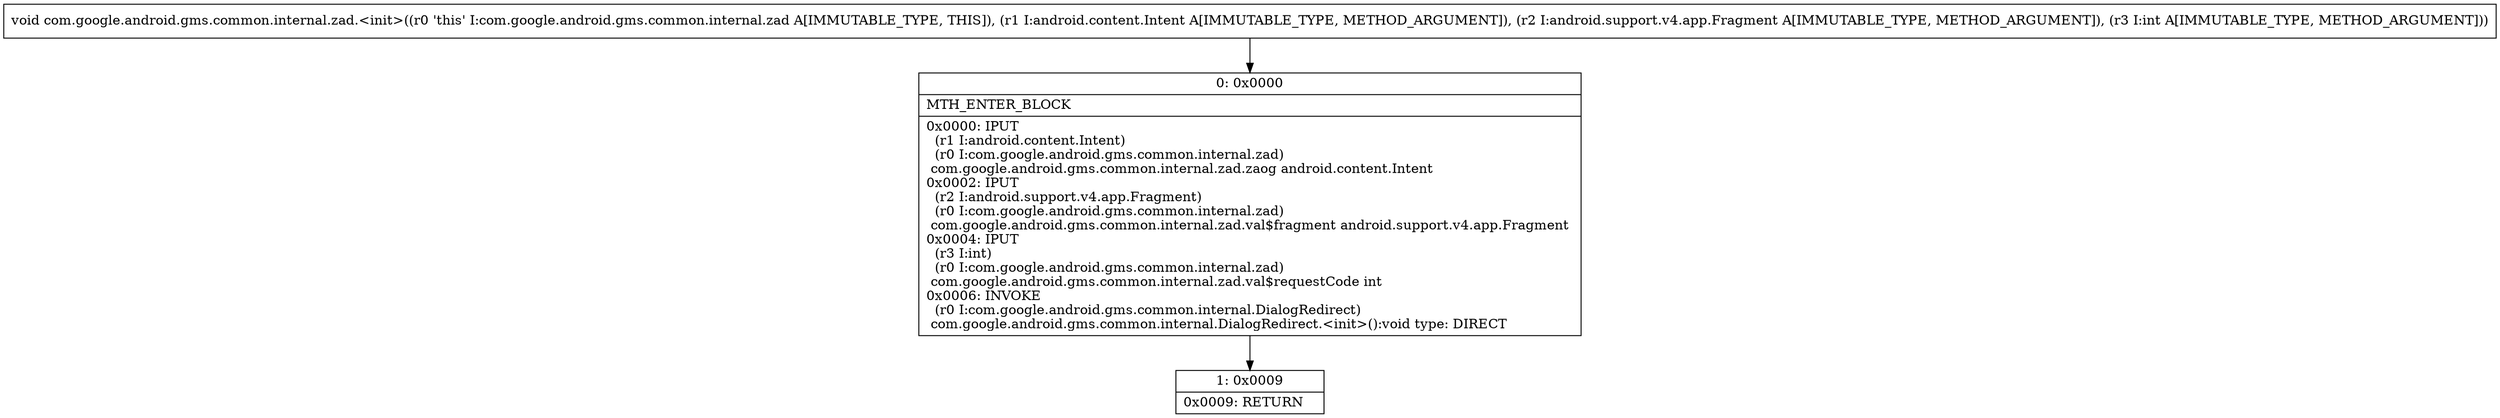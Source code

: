 digraph "CFG forcom.google.android.gms.common.internal.zad.\<init\>(Landroid\/content\/Intent;Landroid\/support\/v4\/app\/Fragment;I)V" {
Node_0 [shape=record,label="{0\:\ 0x0000|MTH_ENTER_BLOCK\l|0x0000: IPUT  \l  (r1 I:android.content.Intent)\l  (r0 I:com.google.android.gms.common.internal.zad)\l com.google.android.gms.common.internal.zad.zaog android.content.Intent \l0x0002: IPUT  \l  (r2 I:android.support.v4.app.Fragment)\l  (r0 I:com.google.android.gms.common.internal.zad)\l com.google.android.gms.common.internal.zad.val$fragment android.support.v4.app.Fragment \l0x0004: IPUT  \l  (r3 I:int)\l  (r0 I:com.google.android.gms.common.internal.zad)\l com.google.android.gms.common.internal.zad.val$requestCode int \l0x0006: INVOKE  \l  (r0 I:com.google.android.gms.common.internal.DialogRedirect)\l com.google.android.gms.common.internal.DialogRedirect.\<init\>():void type: DIRECT \l}"];
Node_1 [shape=record,label="{1\:\ 0x0009|0x0009: RETURN   \l}"];
MethodNode[shape=record,label="{void com.google.android.gms.common.internal.zad.\<init\>((r0 'this' I:com.google.android.gms.common.internal.zad A[IMMUTABLE_TYPE, THIS]), (r1 I:android.content.Intent A[IMMUTABLE_TYPE, METHOD_ARGUMENT]), (r2 I:android.support.v4.app.Fragment A[IMMUTABLE_TYPE, METHOD_ARGUMENT]), (r3 I:int A[IMMUTABLE_TYPE, METHOD_ARGUMENT])) }"];
MethodNode -> Node_0;
Node_0 -> Node_1;
}

